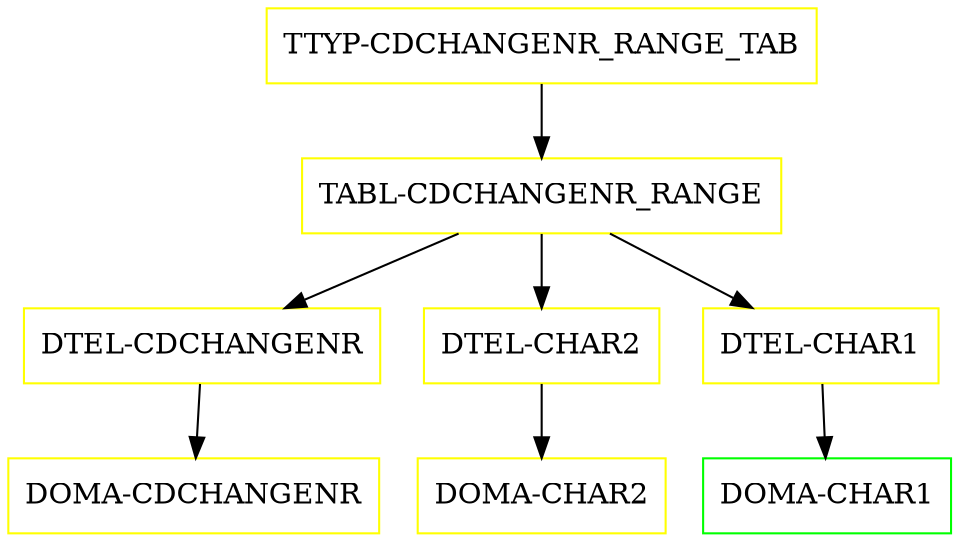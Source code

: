 digraph G {
  "TTYP-CDCHANGENR_RANGE_TAB" [shape=box,color=yellow];
  "TABL-CDCHANGENR_RANGE" [shape=box,color=yellow,URL="./TABL_CDCHANGENR_RANGE.html"];
  "DTEL-CDCHANGENR" [shape=box,color=yellow,URL="./DTEL_CDCHANGENR.html"];
  "DOMA-CDCHANGENR" [shape=box,color=yellow,URL="./DOMA_CDCHANGENR.html"];
  "DTEL-CHAR2" [shape=box,color=yellow,URL="./DTEL_CHAR2.html"];
  "DOMA-CHAR2" [shape=box,color=yellow,URL="./DOMA_CHAR2.html"];
  "DTEL-CHAR1" [shape=box,color=yellow,URL="./DTEL_CHAR1.html"];
  "DOMA-CHAR1" [shape=box,color=green,URL="./DOMA_CHAR1.html"];
  "TTYP-CDCHANGENR_RANGE_TAB" -> "TABL-CDCHANGENR_RANGE";
  "TABL-CDCHANGENR_RANGE" -> "DTEL-CHAR1";
  "TABL-CDCHANGENR_RANGE" -> "DTEL-CHAR2";
  "TABL-CDCHANGENR_RANGE" -> "DTEL-CDCHANGENR";
  "DTEL-CDCHANGENR" -> "DOMA-CDCHANGENR";
  "DTEL-CHAR2" -> "DOMA-CHAR2";
  "DTEL-CHAR1" -> "DOMA-CHAR1";
}

